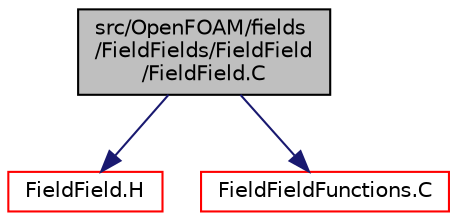 digraph "src/OpenFOAM/fields/FieldFields/FieldField/FieldField.C"
{
  bgcolor="transparent";
  edge [fontname="Helvetica",fontsize="10",labelfontname="Helvetica",labelfontsize="10"];
  node [fontname="Helvetica",fontsize="10",shape=record];
  Node1 [label="src/OpenFOAM/fields\l/FieldFields/FieldField\l/FieldField.C",height=0.2,width=0.4,color="black", fillcolor="grey75", style="filled", fontcolor="black"];
  Node1 -> Node2 [color="midnightblue",fontsize="10",style="solid",fontname="Helvetica"];
  Node2 [label="FieldField.H",height=0.2,width=0.4,color="red",URL="$a08091.html"];
  Node1 -> Node3 [color="midnightblue",fontsize="10",style="solid",fontname="Helvetica"];
  Node3 [label="FieldFieldFunctions.C",height=0.2,width=0.4,color="red",URL="$a08092.html"];
}
